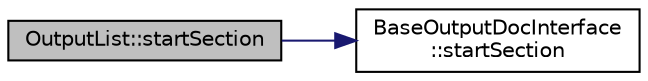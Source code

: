 digraph "OutputList::startSection"
{
 // LATEX_PDF_SIZE
  edge [fontname="Helvetica",fontsize="10",labelfontname="Helvetica",labelfontsize="10"];
  node [fontname="Helvetica",fontsize="10",shape=record];
  rankdir="LR";
  Node1 [label="OutputList::startSection",height=0.2,width=0.4,color="black", fillcolor="grey75", style="filled", fontcolor="black",tooltip=" "];
  Node1 -> Node2 [color="midnightblue",fontsize="10",style="solid",fontname="Helvetica"];
  Node2 [label="BaseOutputDocInterface\l::startSection",height=0.2,width=0.4,color="black", fillcolor="white", style="filled",URL="$classBaseOutputDocInterface.html#a1d33cd01ddc6b0bcbde50b6aee4f6d6c",tooltip=" "];
}
